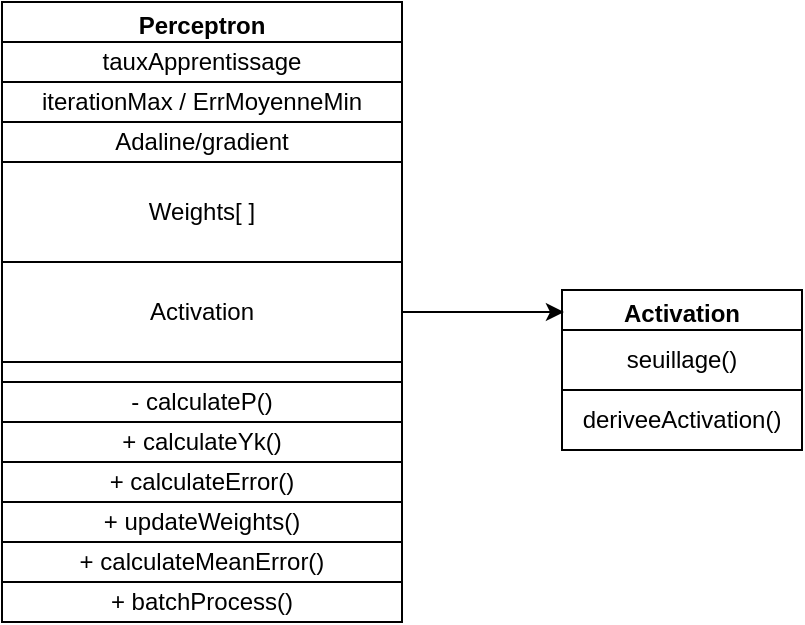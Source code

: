 <mxfile version="24.3.1" type="device">
  <diagram name="Page-1" id="i9JEMX0KSFU1eSHUBGEa">
    <mxGraphModel dx="1674" dy="774" grid="1" gridSize="10" guides="1" tooltips="1" connect="1" arrows="1" fold="1" page="1" pageScale="1" pageWidth="1169" pageHeight="827" math="0" shadow="0">
      <root>
        <mxCell id="0" />
        <mxCell id="1" parent="0" />
        <mxCell id="Yei4u8Fb1owtll-DsDn2-2" value="&lt;div&gt;Perceptron&lt;/div&gt;" style="swimlane;whiteSpace=wrap;html=1;" vertex="1" parent="1">
          <mxGeometry x="210" y="110" width="200" height="310" as="geometry" />
        </mxCell>
        <mxCell id="Yei4u8Fb1owtll-DsDn2-6" value="tauxApprentissage" style="rounded=0;whiteSpace=wrap;html=1;" vertex="1" parent="Yei4u8Fb1owtll-DsDn2-2">
          <mxGeometry y="20" width="200" height="20" as="geometry" />
        </mxCell>
        <mxCell id="Yei4u8Fb1owtll-DsDn2-7" value="&lt;div&gt;iterationMax / ErrMoyenneMin&lt;br&gt;&lt;/div&gt;" style="rounded=0;whiteSpace=wrap;html=1;" vertex="1" parent="Yei4u8Fb1owtll-DsDn2-2">
          <mxGeometry y="40" width="200" height="20" as="geometry" />
        </mxCell>
        <mxCell id="Yei4u8Fb1owtll-DsDn2-8" value="Adaline/gradient" style="rounded=0;whiteSpace=wrap;html=1;" vertex="1" parent="Yei4u8Fb1owtll-DsDn2-2">
          <mxGeometry y="60" width="200" height="20" as="geometry" />
        </mxCell>
        <mxCell id="Yei4u8Fb1owtll-DsDn2-9" value="Weights[ ]" style="rounded=0;whiteSpace=wrap;html=1;" vertex="1" parent="Yei4u8Fb1owtll-DsDn2-2">
          <mxGeometry y="80" width="200" height="50" as="geometry" />
        </mxCell>
        <mxCell id="Yei4u8Fb1owtll-DsDn2-10" value="Activation" style="rounded=0;whiteSpace=wrap;html=1;" vertex="1" parent="Yei4u8Fb1owtll-DsDn2-2">
          <mxGeometry y="130" width="200" height="50" as="geometry" />
        </mxCell>
        <mxCell id="Yei4u8Fb1owtll-DsDn2-13" value="- calculateP()" style="rounded=0;whiteSpace=wrap;html=1;" vertex="1" parent="Yei4u8Fb1owtll-DsDn2-2">
          <mxGeometry y="190" width="200" height="20" as="geometry" />
        </mxCell>
        <mxCell id="Yei4u8Fb1owtll-DsDn2-14" value="+ calculateYk()" style="rounded=0;whiteSpace=wrap;html=1;" vertex="1" parent="Yei4u8Fb1owtll-DsDn2-2">
          <mxGeometry y="210" width="200" height="20" as="geometry" />
        </mxCell>
        <mxCell id="Yei4u8Fb1owtll-DsDn2-15" value="+ calculateError()" style="rounded=0;whiteSpace=wrap;html=1;" vertex="1" parent="Yei4u8Fb1owtll-DsDn2-2">
          <mxGeometry y="230" width="200" height="20" as="geometry" />
        </mxCell>
        <mxCell id="Yei4u8Fb1owtll-DsDn2-16" value="+ updateWeights()" style="rounded=0;whiteSpace=wrap;html=1;" vertex="1" parent="Yei4u8Fb1owtll-DsDn2-2">
          <mxGeometry y="250" width="200" height="20" as="geometry" />
        </mxCell>
        <mxCell id="Yei4u8Fb1owtll-DsDn2-17" value="+ batchProcess()" style="rounded=0;whiteSpace=wrap;html=1;" vertex="1" parent="Yei4u8Fb1owtll-DsDn2-2">
          <mxGeometry y="290" width="200" height="20" as="geometry" />
        </mxCell>
        <mxCell id="Yei4u8Fb1owtll-DsDn2-18" value="+ calculateMeanError()" style="rounded=0;whiteSpace=wrap;html=1;" vertex="1" parent="Yei4u8Fb1owtll-DsDn2-2">
          <mxGeometry y="270" width="200" height="20" as="geometry" />
        </mxCell>
        <mxCell id="Yei4u8Fb1owtll-DsDn2-3" value="Activation" style="swimlane;whiteSpace=wrap;html=1;" vertex="1" parent="1">
          <mxGeometry x="490" y="254" width="120" height="80" as="geometry" />
        </mxCell>
        <mxCell id="Yei4u8Fb1owtll-DsDn2-4" value="seuillage()" style="rounded=0;whiteSpace=wrap;html=1;" vertex="1" parent="Yei4u8Fb1owtll-DsDn2-3">
          <mxGeometry y="20" width="120" height="30" as="geometry" />
        </mxCell>
        <mxCell id="Yei4u8Fb1owtll-DsDn2-5" value="deriveeActivation()" style="rounded=0;whiteSpace=wrap;html=1;" vertex="1" parent="Yei4u8Fb1owtll-DsDn2-3">
          <mxGeometry y="50" width="120" height="30" as="geometry" />
        </mxCell>
        <mxCell id="Yei4u8Fb1owtll-DsDn2-11" style="edgeStyle=orthogonalEdgeStyle;rounded=0;orthogonalLoop=1;jettySize=auto;html=1;entryX=0.008;entryY=0.138;entryDx=0;entryDy=0;entryPerimeter=0;" edge="1" parent="1" source="Yei4u8Fb1owtll-DsDn2-10" target="Yei4u8Fb1owtll-DsDn2-3">
          <mxGeometry relative="1" as="geometry" />
        </mxCell>
      </root>
    </mxGraphModel>
  </diagram>
</mxfile>
